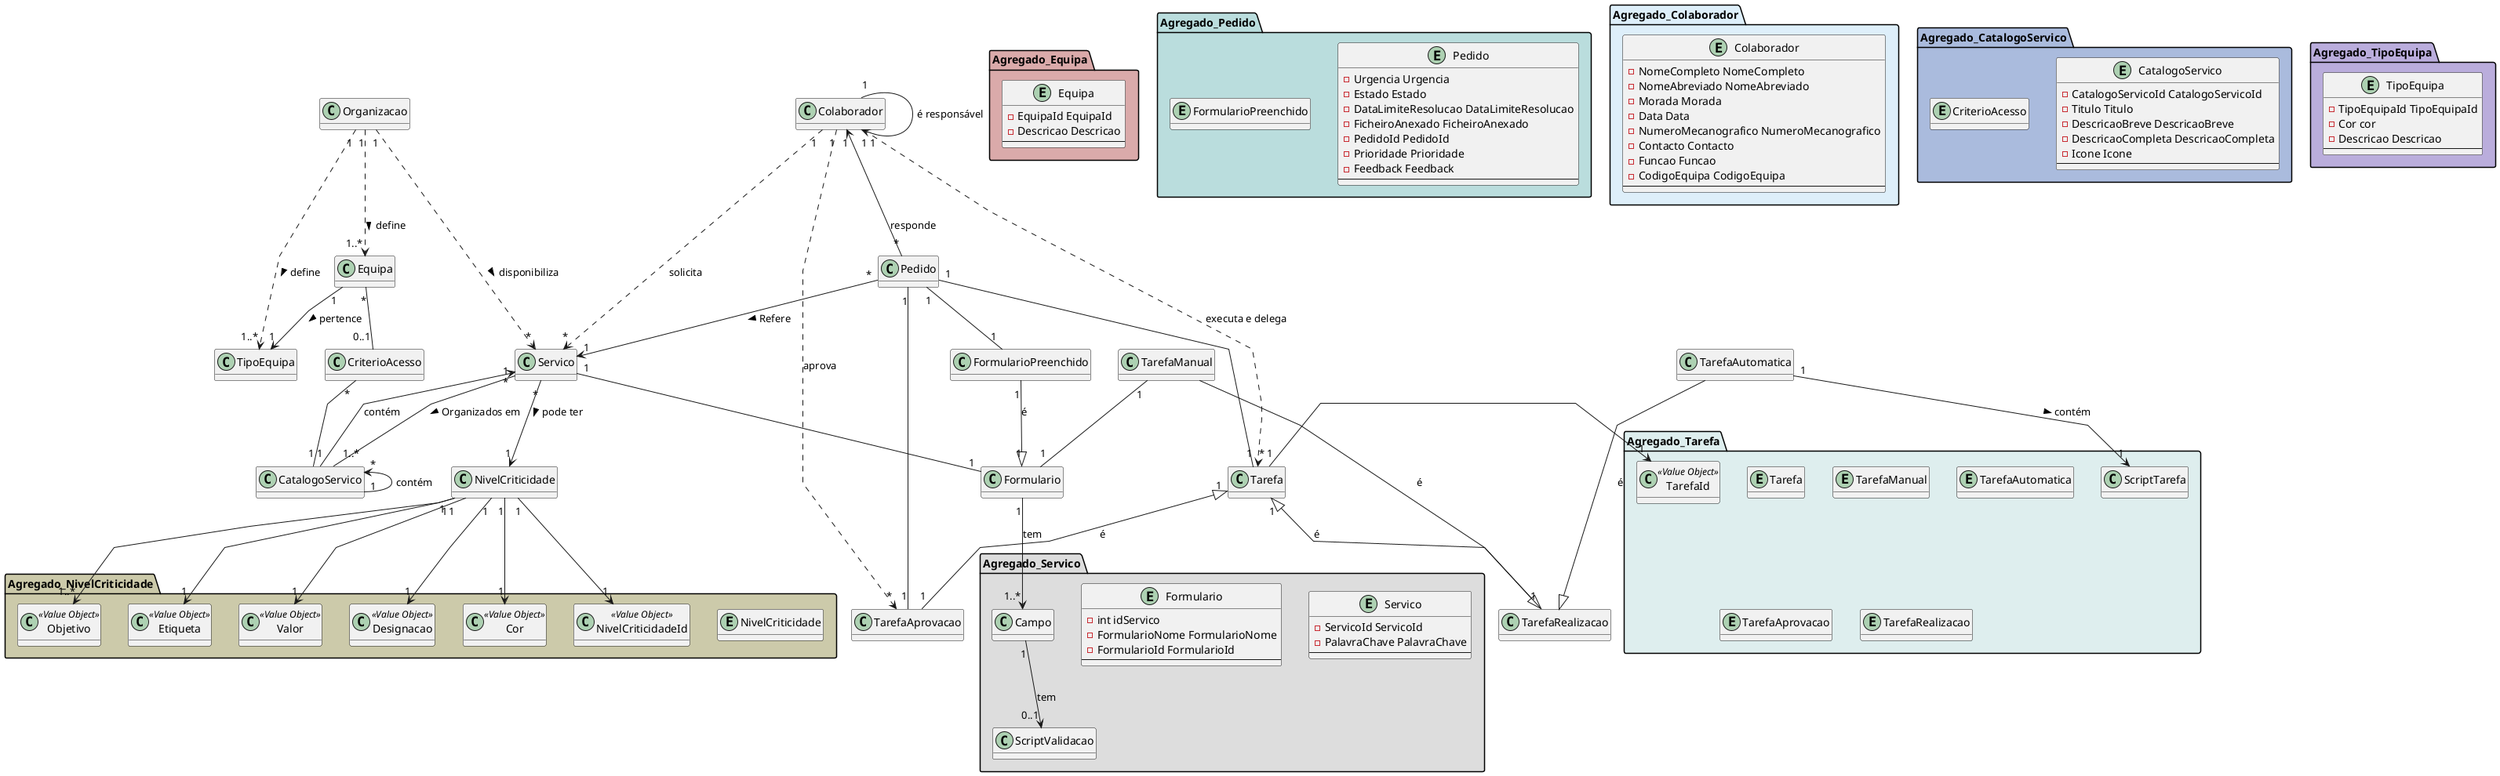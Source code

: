 
/* Este modelo de domínio deve respeitar DDD */
@startuml
skinparam linetype polyline
'left to right direction
hide fields

namespace Agregado_Servico #DDDDDD{
entity Servico{
    - ServicoId ServicoId
    - PalavraChave PalavraChave
    --
}

class ScriptValidacao{}

entity Formulario{
    - int idServico
    - FormularioNome FormularioNome
    - FormularioId FormularioId
    --
 }

class Campo{}
.Formulario "1" --> "1..*" Campo : tem


Campo "1" --> "0..1" ScriptValidacao : tem
.Servico "1" -- "1..*" .CatalogoServico : > Organizados em
.Servico "1" -- "1" .Formulario
}

namespace Agregado_Tarefa #DEEEEE{
entity Tarefa{}

entity TarefaManual{}

entity TarefaAutomatica{}


entity TarefaAprovacao{}

entity TarefaRealizacao{}

class TarefaId<<Value Object>>{}

class ScriptTarefa{}

.TarefaAutomatica --|> .TarefaRealizacao : é
.TarefaManual -|> .TarefaRealizacao : é
.TarefaAutomatica "1" --> "1" ScriptTarefa : contém >

.Pedido "1" --- "1" .Tarefa

.Tarefa "1" -> "1" TarefaId
.Tarefa "1" <|-- "1" .TarefaAprovacao : é
.Tarefa "1" <|-- "1" .TarefaRealizacao : é
}

namespace Agregado_Equipa #DAAAAA{

entity Equipa {
    -EquipaId EquipaId
    -Descricao Descricao
    --
}

}

namespace Agregado_Pedido #BADDDD{
entity Pedido{
    - Urgencia Urgencia
    - Estado Estado
    - DataLimiteResolucao DataLimiteResolucao
    - FicheiroAnexado FicheiroAnexado
    - PedidoId PedidoId
    - Prioridade Prioridade
    - Feedback Feedback
    --
}

entity FormularioPreenchido{}


}

namespace Agregado_Colaborador #DEEFFA {
entity Colaborador{
    - NomeCompleto NomeCompleto
    - NomeAbreviado NomeAbreviado
    - Morada Morada
    - Data Data
    - NumeroMecanografico NumeroMecanografico
    - Contacto Contacto
    - Funcao Funcao
    - CodigoEquipa CodigoEquipa
    --
}

}

namespace Agregado_CatalogoServico #AABBDD{

entity CatalogoServico{
    - CatalogoServicoId CatalogoServicoId
    - Titulo Titulo
    - DescricaoBreve DescricaoBreve
    - DescricaoCompleta DescricaoCompleta
    - Icone Icone
    --
}
entity CriterioAcesso{}

}

namespace Agregado_TipoEquipa #BAADDC{
entity TipoEquipa{
    -TipoEquipaId TipoEquipaId
    -Cor cor
    -Descricao Descricao
    --
}
}

namespace Agregado_NivelCriticidade #CCCAAA{
entity NivelCriticidade{}
class NivelCriticidadeId <<Value Object>>{}
class Objetivo <<Value Object>>{}
class Etiqueta <<Value Object>>{}
class Valor <<Value Object>>{}
class Designacao <<Value Object>>{}
class Cor<<Value Object>>{}

.NivelCriticidade "1" --> "1" NivelCriticidadeId
.NivelCriticidade "1" --> "1..*" Objetivo
.NivelCriticidade "1" --> "1" Etiqueta
.NivelCriticidade "1" --> "1" Valor
.NivelCriticidade "1" --> "1" Designacao
.NivelCriticidade "1" --> "1" Cor
}



.Equipa "1" --> "1" .TipoEquipa : pertence >
.Equipa "*" -- "0..1" .CriterioAcesso
.CriterioAcesso "*" -- "1" .CatalogoServico

.Pedido "1" -- "1" .TarefaAprovacao


.TarefaManual "1" -- "1" .Formulario
Organizacao "1" ..> "*" .Servico : disponibiliza >
Organizacao "1" ..> "1..*" .Equipa : define >
Organizacao "1" ..> "1..*" .TipoEquipa : define >

.CatalogoServico "*" <-- "1" .CatalogoServico : contém
.Servico "*" <-- "1" .CatalogoServico : contém
.Servico "*" --> "1" .NivelCriticidade : pode ter >
.Pedido "1" -- "1" .FormularioPreenchido
.Pedido "*" --> "1" .Servico : Refere >

.Colaborador "1" --> "1" .Colaborador : é responsável
.Colaborador "1" <-- "*" .Pedido : responde
.Colaborador "1" ..> "*" .Servico : solicita
.Colaborador "1" ..> "*" .Tarefa : executa e delega
.Colaborador "1" ..> "*" .TarefaAprovacao : aprova

.FormularioPreenchido "1" --|> "1" Formulario : é


class Organizacao{}


@enduml